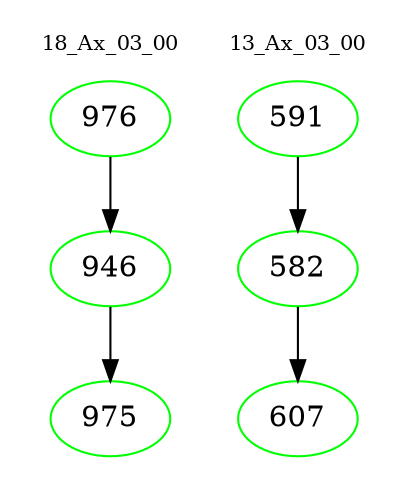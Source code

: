 digraph{
subgraph cluster_0 {
color = white
label = "18_Ax_03_00";
fontsize=10;
T0_976 [label="976", color="green"]
T0_976 -> T0_946 [color="black"]
T0_946 [label="946", color="green"]
T0_946 -> T0_975 [color="black"]
T0_975 [label="975", color="green"]
}
subgraph cluster_1 {
color = white
label = "13_Ax_03_00";
fontsize=10;
T1_591 [label="591", color="green"]
T1_591 -> T1_582 [color="black"]
T1_582 [label="582", color="green"]
T1_582 -> T1_607 [color="black"]
T1_607 [label="607", color="green"]
}
}
